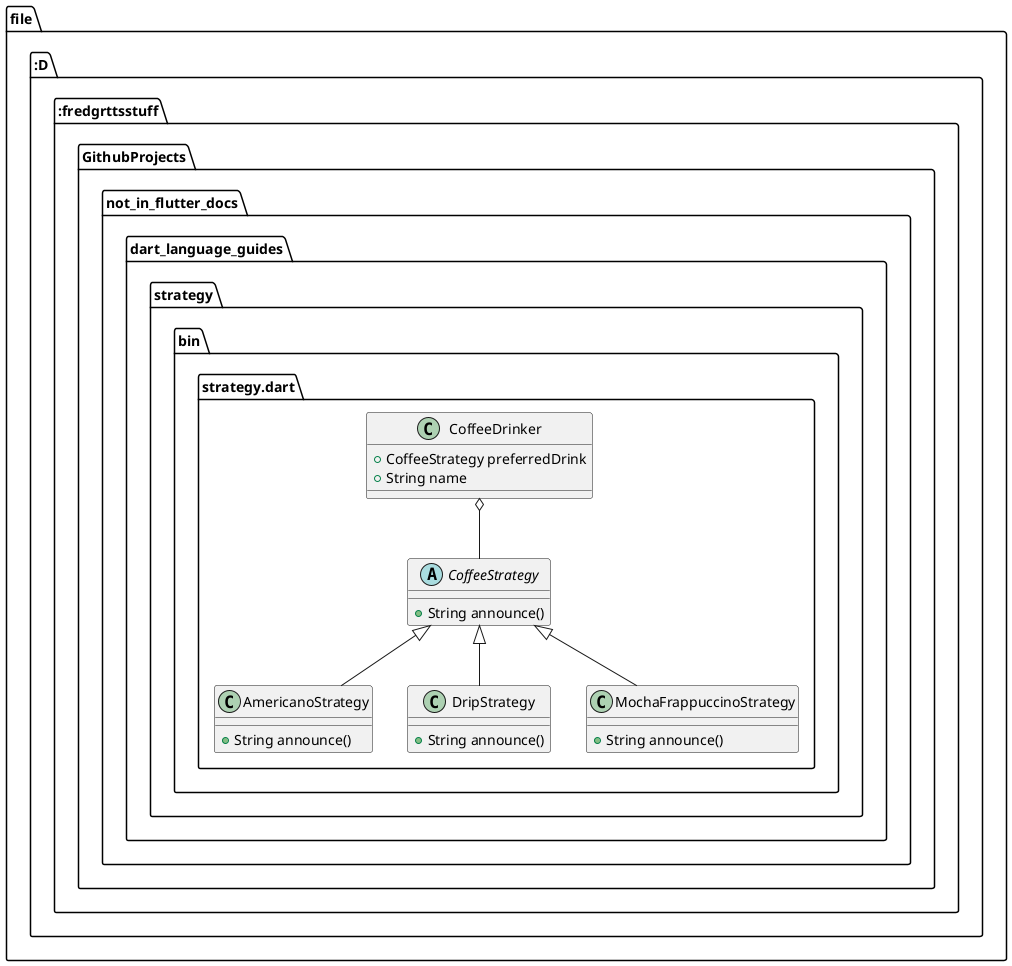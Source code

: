 @startuml
set namespaceSeparator ::

abstract class "file:::::::D:::fredgrttsstuff::GithubProjects::not_in_flutter_docs::dart_language_guides::strategy::bin::strategy.dart::CoffeeStrategy" {
  +String announce()
}

class "file:::::::D:::fredgrttsstuff::GithubProjects::not_in_flutter_docs::dart_language_guides::strategy::bin::strategy.dart::AmericanoStrategy" {
  +String announce()
}

"file:::::::D:::fredgrttsstuff::GithubProjects::not_in_flutter_docs::dart_language_guides::strategy::bin::strategy.dart::CoffeeStrategy" <|-- "file:::::::D:::fredgrttsstuff::GithubProjects::not_in_flutter_docs::dart_language_guides::strategy::bin::strategy.dart::AmericanoStrategy"

class "file:::::::D:::fredgrttsstuff::GithubProjects::not_in_flutter_docs::dart_language_guides::strategy::bin::strategy.dart::DripStrategy" {
  +String announce()
}

"file:::::::D:::fredgrttsstuff::GithubProjects::not_in_flutter_docs::dart_language_guides::strategy::bin::strategy.dart::CoffeeStrategy" <|-- "file:::::::D:::fredgrttsstuff::GithubProjects::not_in_flutter_docs::dart_language_guides::strategy::bin::strategy.dart::DripStrategy"

class "file:::::::D:::fredgrttsstuff::GithubProjects::not_in_flutter_docs::dart_language_guides::strategy::bin::strategy.dart::MochaFrappuccinoStrategy" {
  +String announce()
}

"file:::::::D:::fredgrttsstuff::GithubProjects::not_in_flutter_docs::dart_language_guides::strategy::bin::strategy.dart::CoffeeStrategy" <|-- "file:::::::D:::fredgrttsstuff::GithubProjects::not_in_flutter_docs::dart_language_guides::strategy::bin::strategy.dart::MochaFrappuccinoStrategy"

class "file:::::::D:::fredgrttsstuff::GithubProjects::not_in_flutter_docs::dart_language_guides::strategy::bin::strategy.dart::CoffeeDrinker" {
  +CoffeeStrategy preferredDrink
  +String name
}

"file:::::::D:::fredgrttsstuff::GithubProjects::not_in_flutter_docs::dart_language_guides::strategy::bin::strategy.dart::CoffeeDrinker" o-- "file:::::::D:::fredgrttsstuff::GithubProjects::not_in_flutter_docs::dart_language_guides::strategy::bin::strategy.dart::CoffeeStrategy"


@enduml
